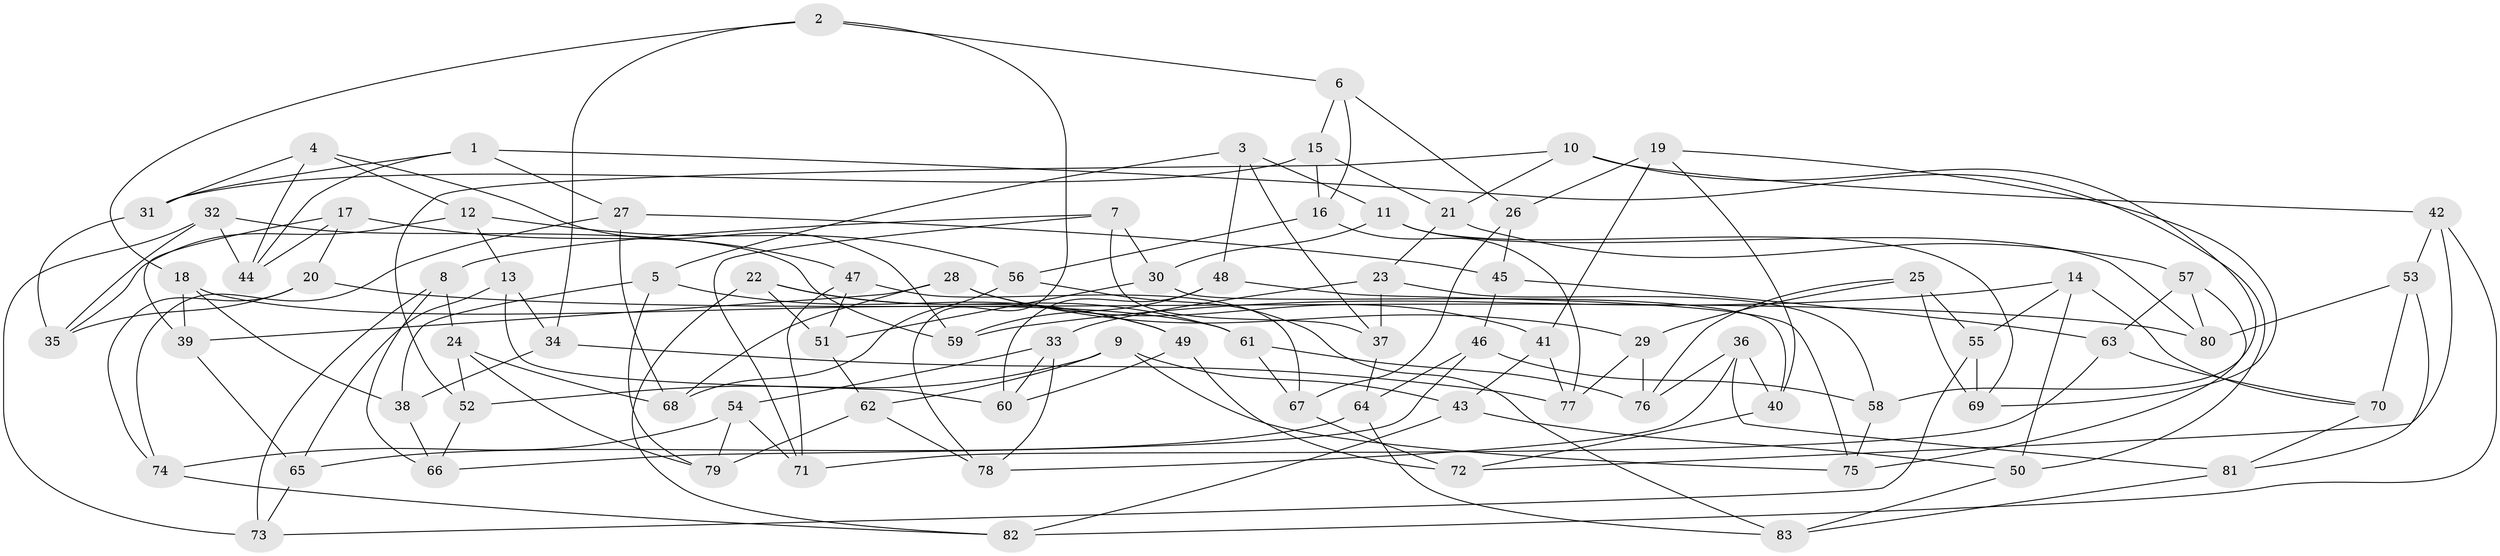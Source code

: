 // Generated by graph-tools (version 1.1) at 2025/03/03/09/25 03:03:04]
// undirected, 83 vertices, 166 edges
graph export_dot {
graph [start="1"]
  node [color=gray90,style=filled];
  1;
  2;
  3;
  4;
  5;
  6;
  7;
  8;
  9;
  10;
  11;
  12;
  13;
  14;
  15;
  16;
  17;
  18;
  19;
  20;
  21;
  22;
  23;
  24;
  25;
  26;
  27;
  28;
  29;
  30;
  31;
  32;
  33;
  34;
  35;
  36;
  37;
  38;
  39;
  40;
  41;
  42;
  43;
  44;
  45;
  46;
  47;
  48;
  49;
  50;
  51;
  52;
  53;
  54;
  55;
  56;
  57;
  58;
  59;
  60;
  61;
  62;
  63;
  64;
  65;
  66;
  67;
  68;
  69;
  70;
  71;
  72;
  73;
  74;
  75;
  76;
  77;
  78;
  79;
  80;
  81;
  82;
  83;
  1 -- 44;
  1 -- 27;
  1 -- 31;
  1 -- 50;
  2 -- 34;
  2 -- 18;
  2 -- 6;
  2 -- 78;
  3 -- 5;
  3 -- 48;
  3 -- 37;
  3 -- 11;
  4 -- 12;
  4 -- 44;
  4 -- 31;
  4 -- 59;
  5 -- 49;
  5 -- 38;
  5 -- 79;
  6 -- 26;
  6 -- 15;
  6 -- 16;
  7 -- 37;
  7 -- 8;
  7 -- 30;
  7 -- 71;
  8 -- 66;
  8 -- 24;
  8 -- 73;
  9 -- 52;
  9 -- 75;
  9 -- 43;
  9 -- 62;
  10 -- 21;
  10 -- 42;
  10 -- 52;
  10 -- 58;
  11 -- 30;
  11 -- 69;
  11 -- 80;
  12 -- 13;
  12 -- 35;
  12 -- 56;
  13 -- 65;
  13 -- 34;
  13 -- 60;
  14 -- 55;
  14 -- 70;
  14 -- 50;
  14 -- 59;
  15 -- 31;
  15 -- 21;
  15 -- 16;
  16 -- 56;
  16 -- 77;
  17 -- 44;
  17 -- 47;
  17 -- 39;
  17 -- 20;
  18 -- 61;
  18 -- 38;
  18 -- 39;
  19 -- 40;
  19 -- 26;
  19 -- 41;
  19 -- 69;
  20 -- 35;
  20 -- 80;
  20 -- 74;
  21 -- 23;
  21 -- 57;
  22 -- 51;
  22 -- 61;
  22 -- 49;
  22 -- 82;
  23 -- 58;
  23 -- 37;
  23 -- 33;
  24 -- 79;
  24 -- 68;
  24 -- 52;
  25 -- 55;
  25 -- 76;
  25 -- 69;
  25 -- 29;
  26 -- 45;
  26 -- 67;
  27 -- 74;
  27 -- 68;
  27 -- 45;
  28 -- 68;
  28 -- 41;
  28 -- 29;
  28 -- 39;
  29 -- 77;
  29 -- 76;
  30 -- 40;
  30 -- 51;
  31 -- 35;
  32 -- 44;
  32 -- 73;
  32 -- 35;
  32 -- 59;
  33 -- 78;
  33 -- 60;
  33 -- 54;
  34 -- 38;
  34 -- 77;
  36 -- 78;
  36 -- 40;
  36 -- 81;
  36 -- 76;
  37 -- 64;
  38 -- 66;
  39 -- 65;
  40 -- 72;
  41 -- 77;
  41 -- 43;
  42 -- 72;
  42 -- 53;
  42 -- 82;
  43 -- 50;
  43 -- 82;
  45 -- 46;
  45 -- 63;
  46 -- 66;
  46 -- 58;
  46 -- 64;
  47 -- 51;
  47 -- 71;
  47 -- 67;
  48 -- 59;
  48 -- 75;
  48 -- 60;
  49 -- 60;
  49 -- 72;
  50 -- 83;
  51 -- 62;
  52 -- 66;
  53 -- 70;
  53 -- 81;
  53 -- 80;
  54 -- 79;
  54 -- 74;
  54 -- 71;
  55 -- 69;
  55 -- 73;
  56 -- 83;
  56 -- 68;
  57 -- 63;
  57 -- 80;
  57 -- 75;
  58 -- 75;
  61 -- 67;
  61 -- 76;
  62 -- 78;
  62 -- 79;
  63 -- 70;
  63 -- 71;
  64 -- 65;
  64 -- 83;
  65 -- 73;
  67 -- 72;
  70 -- 81;
  74 -- 82;
  81 -- 83;
}
